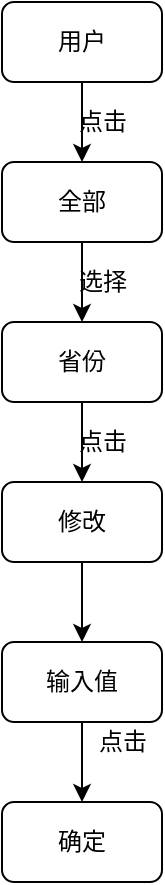 <mxfile version="16.5.1" type="device"><diagram id="J4Uxzpx3xY5Pn8MeaXfO" name="第 1 页"><mxGraphModel dx="1038" dy="660" grid="1" gridSize="10" guides="1" tooltips="1" connect="1" arrows="1" fold="1" page="1" pageScale="1" pageWidth="827" pageHeight="1169" math="0" shadow="0"><root><mxCell id="0"/><mxCell id="1" parent="0"/><mxCell id="ewB2iepsD6hy2GrD93PO-33" style="edgeStyle=orthogonalEdgeStyle;rounded=0;orthogonalLoop=1;jettySize=auto;html=1;exitX=0.5;exitY=1;exitDx=0;exitDy=0;entryX=0.5;entryY=0;entryDx=0;entryDy=0;" edge="1" parent="1" source="ewB2iepsD6hy2GrD93PO-31"><mxGeometry relative="1" as="geometry"><mxPoint x="280" y="160" as="targetPoint"/></mxGeometry></mxCell><mxCell id="ewB2iepsD6hy2GrD93PO-31" value="用户" style="rounded=1;whiteSpace=wrap;html=1;" vertex="1" parent="1"><mxGeometry x="240" y="80" width="80" height="40" as="geometry"/></mxCell><mxCell id="ewB2iepsD6hy2GrD93PO-67" value="" style="edgeStyle=orthogonalEdgeStyle;rounded=0;orthogonalLoop=1;jettySize=auto;html=1;" edge="1" parent="1" source="ewB2iepsD6hy2GrD93PO-64" target="ewB2iepsD6hy2GrD93PO-66"><mxGeometry relative="1" as="geometry"/></mxCell><mxCell id="ewB2iepsD6hy2GrD93PO-64" value="全部" style="rounded=1;whiteSpace=wrap;html=1;" vertex="1" parent="1"><mxGeometry x="240" y="160" width="80" height="40" as="geometry"/></mxCell><mxCell id="ewB2iepsD6hy2GrD93PO-65" value="点击" style="text;html=1;align=center;verticalAlign=middle;resizable=0;points=[];autosize=1;strokeColor=none;fillColor=none;" vertex="1" parent="1"><mxGeometry x="270" y="130" width="40" height="20" as="geometry"/></mxCell><mxCell id="ewB2iepsD6hy2GrD93PO-70" value="" style="edgeStyle=orthogonalEdgeStyle;rounded=0;orthogonalLoop=1;jettySize=auto;html=1;" edge="1" parent="1" source="ewB2iepsD6hy2GrD93PO-66" target="ewB2iepsD6hy2GrD93PO-69"><mxGeometry relative="1" as="geometry"/></mxCell><mxCell id="ewB2iepsD6hy2GrD93PO-66" value="省份" style="rounded=1;whiteSpace=wrap;html=1;" vertex="1" parent="1"><mxGeometry x="240" y="240" width="80" height="40" as="geometry"/></mxCell><mxCell id="ewB2iepsD6hy2GrD93PO-68" value="选择" style="text;html=1;align=center;verticalAlign=middle;resizable=0;points=[];autosize=1;strokeColor=none;fillColor=none;" vertex="1" parent="1"><mxGeometry x="270" y="210" width="40" height="20" as="geometry"/></mxCell><mxCell id="ewB2iepsD6hy2GrD93PO-73" value="" style="edgeStyle=orthogonalEdgeStyle;rounded=0;orthogonalLoop=1;jettySize=auto;html=1;" edge="1" parent="1" source="ewB2iepsD6hy2GrD93PO-69" target="ewB2iepsD6hy2GrD93PO-72"><mxGeometry relative="1" as="geometry"/></mxCell><mxCell id="ewB2iepsD6hy2GrD93PO-69" value="修改" style="rounded=1;whiteSpace=wrap;html=1;" vertex="1" parent="1"><mxGeometry x="240" y="320" width="80" height="40" as="geometry"/></mxCell><mxCell id="ewB2iepsD6hy2GrD93PO-71" value="点击" style="text;html=1;align=center;verticalAlign=middle;resizable=0;points=[];autosize=1;strokeColor=none;fillColor=none;" vertex="1" parent="1"><mxGeometry x="270" y="290" width="40" height="20" as="geometry"/></mxCell><mxCell id="ewB2iepsD6hy2GrD93PO-75" value="" style="edgeStyle=orthogonalEdgeStyle;rounded=0;orthogonalLoop=1;jettySize=auto;html=1;" edge="1" parent="1" source="ewB2iepsD6hy2GrD93PO-72" target="ewB2iepsD6hy2GrD93PO-74"><mxGeometry relative="1" as="geometry"/></mxCell><mxCell id="ewB2iepsD6hy2GrD93PO-72" value="输入值" style="rounded=1;whiteSpace=wrap;html=1;" vertex="1" parent="1"><mxGeometry x="240" y="400" width="80" height="40" as="geometry"/></mxCell><mxCell id="ewB2iepsD6hy2GrD93PO-74" value="确定" style="rounded=1;whiteSpace=wrap;html=1;" vertex="1" parent="1"><mxGeometry x="240" y="480" width="80" height="40" as="geometry"/></mxCell><mxCell id="ewB2iepsD6hy2GrD93PO-77" value="点击" style="text;html=1;align=center;verticalAlign=middle;resizable=0;points=[];autosize=1;strokeColor=none;fillColor=none;" vertex="1" parent="1"><mxGeometry x="280" y="440" width="40" height="20" as="geometry"/></mxCell></root></mxGraphModel></diagram></mxfile>
